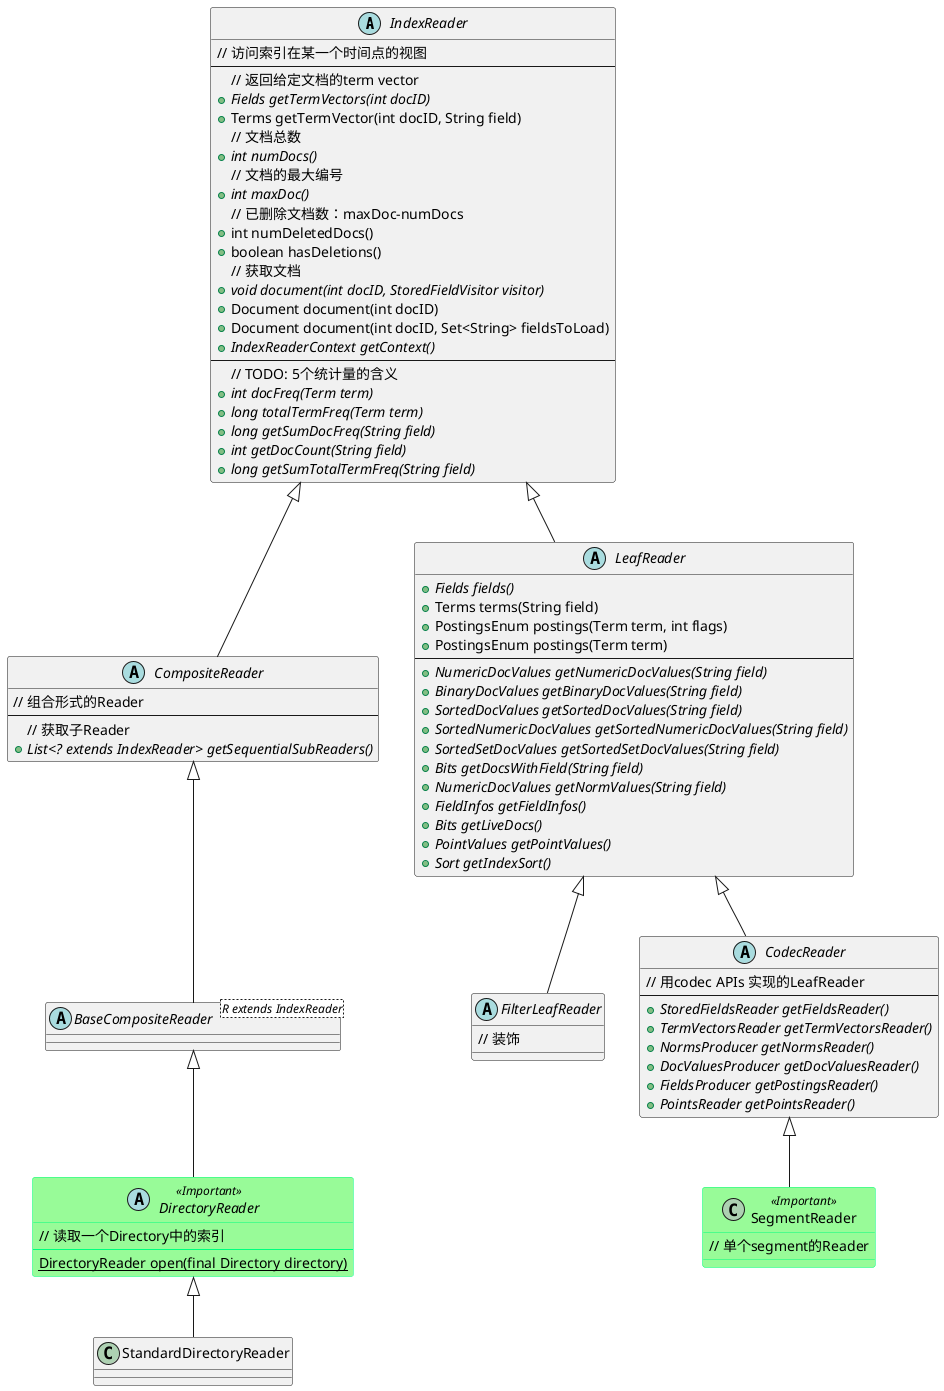 @startuml

skinparam class{
    BackgroundColor<<Important>> PaleGreen
    BorderColor<<Important>> SpringGreen
}

abstract class IndexReader{
    // 访问索引在某一个时间点的视图
    ---
    // 返回给定文档的term vector
    +{abstract} Fields getTermVectors(int docID)
    +Terms getTermVector(int docID, String field)
    // 文档总数
    +{abstract} int numDocs()
    // 文档的最大编号
    +{abstract} int maxDoc()
    // 已删除文档数：maxDoc-numDocs
    +int numDeletedDocs()
    +boolean hasDeletions()
    // 获取文档
    +{abstract} void document(int docID, StoredFieldVisitor visitor)
    +Document document(int docID)
    +Document document(int docID, Set<String> fieldsToLoad)
    +{abstract} IndexReaderContext getContext()
    ---
    // TODO: 5个统计量的含义
    +{abstract} int docFreq(Term term)
    +{abstract} long totalTermFreq(Term term)
    +{abstract} long getSumDocFreq(String field)
    +{abstract} int getDocCount(String field)
    +{abstract} long getSumTotalTermFreq(String field)
}

abstract class CompositeReader extends IndexReader{
    // 组合形式的Reader
    ---
    // 获取子Reader
    +{abstract} List<? extends IndexReader> getSequentialSubReaders()
}

abstract class BaseCompositeReader<R extends IndexReader> extends CompositeReader{

}

abstract class DirectoryReader<<Important>> extends BaseCompositeReader{
    // 读取一个Directory中的索引
    --
    {static} DirectoryReader open(final Directory directory)
}

class StandardDirectoryReader extends DirectoryReader{
}

abstract class LeafReader extends IndexReader{
    +{abstract} Fields fields()
    +Terms terms(String field)
    +PostingsEnum postings(Term term, int flags)
    +PostingsEnum postings(Term term)
    ---
    +{abstract} NumericDocValues getNumericDocValues(String field)
    +{abstract} BinaryDocValues getBinaryDocValues(String field)
    +{abstract} SortedDocValues getSortedDocValues(String field)
    +{abstract} SortedNumericDocValues getSortedNumericDocValues(String field)
    +{abstract} SortedSetDocValues getSortedSetDocValues(String field)
    +{abstract} Bits getDocsWithField(String field)
    +{abstract} NumericDocValues getNormValues(String field)
    +{abstract} FieldInfos getFieldInfos()
    +{abstract} Bits getLiveDocs()
    +{abstract} PointValues getPointValues()
    +{abstract} Sort getIndexSort()
}

abstract class FilterLeafReader extends LeafReader{
    // 装饰
}

abstract class CodecReader extends LeafReader{
    // 用codec APIs 实现的LeafReader
    ---
    +{abstract} StoredFieldsReader getFieldsReader()
    +{abstract} TermVectorsReader getTermVectorsReader()
    +{abstract} NormsProducer getNormsReader()
    +{abstract} DocValuesProducer getDocValuesReader()
    +{abstract} FieldsProducer getPostingsReader()
    +{abstract} PointsReader getPointsReader()
}

class SegmentReader<<Important>> extends CodecReader{
    // 单个segment的Reader
}
@enduml